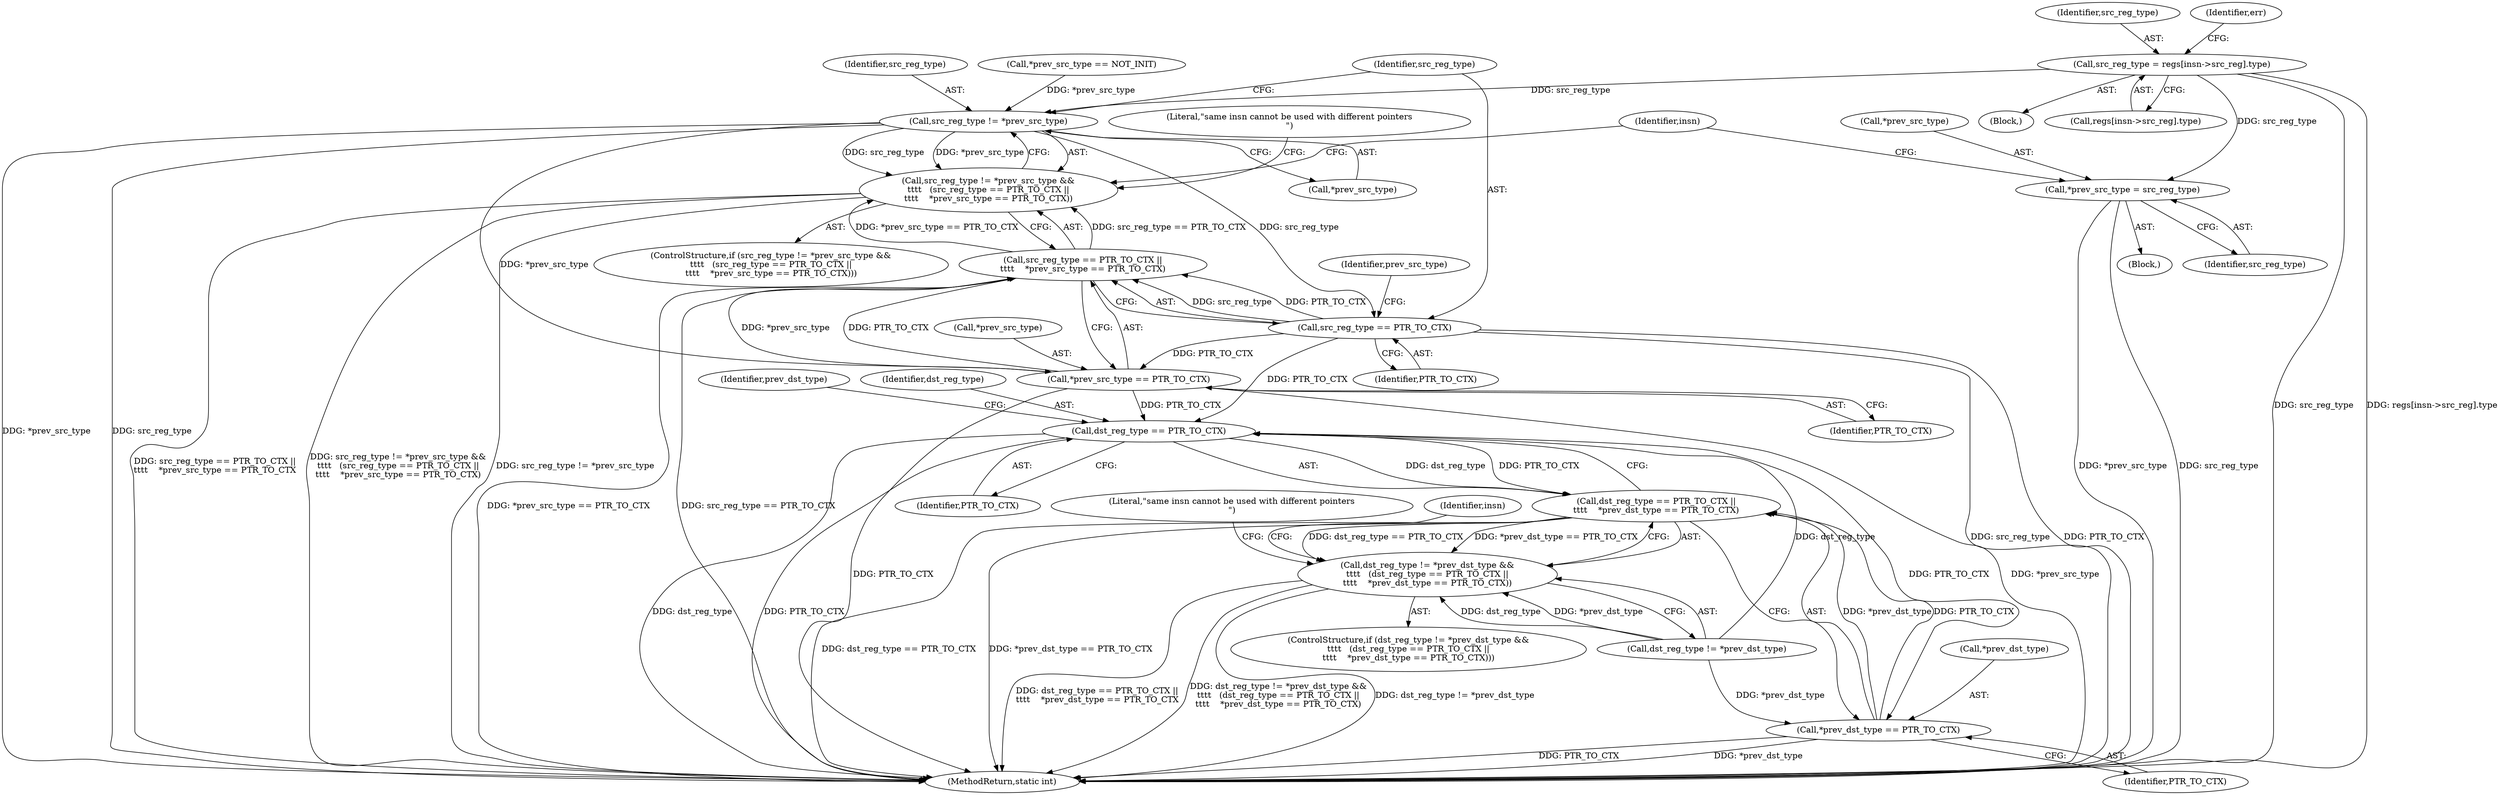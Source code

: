 digraph "0_linux_0d0e57697f162da4aa218b5feafe614fb666db07@pointer" {
"1000318" [label="(Call,src_reg_type = regs[insn->src_reg].type)"];
"1000383" [label="(Call,*prev_src_type = src_reg_type)"];
"1000390" [label="(Call,src_reg_type != *prev_src_type)"];
"1000389" [label="(Call,src_reg_type != *prev_src_type &&\n\t\t\t\t   (src_reg_type == PTR_TO_CTX ||\n\t\t\t\t    *prev_src_type == PTR_TO_CTX))"];
"1000395" [label="(Call,src_reg_type == PTR_TO_CTX)"];
"1000394" [label="(Call,src_reg_type == PTR_TO_CTX ||\n\t\t\t\t    *prev_src_type == PTR_TO_CTX)"];
"1000398" [label="(Call,*prev_src_type == PTR_TO_CTX)"];
"1000514" [label="(Call,dst_reg_type == PTR_TO_CTX)"];
"1000513" [label="(Call,dst_reg_type == PTR_TO_CTX ||\n\t\t\t\t    *prev_dst_type == PTR_TO_CTX)"];
"1000508" [label="(Call,dst_reg_type != *prev_dst_type &&\n\t\t\t\t   (dst_reg_type == PTR_TO_CTX ||\n\t\t\t\t    *prev_dst_type == PTR_TO_CTX))"];
"1000517" [label="(Call,*prev_dst_type == PTR_TO_CTX)"];
"1000390" [label="(Call,src_reg_type != *prev_src_type)"];
"1000392" [label="(Call,*prev_src_type)"];
"1000832" [label="(MethodReturn,static int)"];
"1000394" [label="(Call,src_reg_type == PTR_TO_CTX ||\n\t\t\t\t    *prev_src_type == PTR_TO_CTX)"];
"1000514" [label="(Call,dst_reg_type == PTR_TO_CTX)"];
"1000507" [label="(ControlStructure,if (dst_reg_type != *prev_dst_type &&\n\t\t\t\t   (dst_reg_type == PTR_TO_CTX ||\n\t\t\t\t    *prev_dst_type == PTR_TO_CTX)))"];
"1000382" [label="(Block,)"];
"1000401" [label="(Identifier,PTR_TO_CTX)"];
"1000395" [label="(Call,src_reg_type == PTR_TO_CTX)"];
"1000386" [label="(Identifier,src_reg_type)"];
"1000533" [label="(Identifier,insn)"];
"1000397" [label="(Identifier,PTR_TO_CTX)"];
"1000518" [label="(Call,*prev_dst_type)"];
"1000319" [label="(Identifier,src_reg_type)"];
"1000523" [label="(Literal,\"same insn cannot be used with different pointers\n\")"];
"1000508" [label="(Call,dst_reg_type != *prev_dst_type &&\n\t\t\t\t   (dst_reg_type == PTR_TO_CTX ||\n\t\t\t\t    *prev_dst_type == PTR_TO_CTX))"];
"1000519" [label="(Identifier,prev_dst_type)"];
"1000517" [label="(Call,*prev_dst_type == PTR_TO_CTX)"];
"1000378" [label="(Call,*prev_src_type == NOT_INIT)"];
"1000520" [label="(Identifier,PTR_TO_CTX)"];
"1000509" [label="(Call,dst_reg_type != *prev_dst_type)"];
"1000389" [label="(Call,src_reg_type != *prev_src_type &&\n\t\t\t\t   (src_reg_type == PTR_TO_CTX ||\n\t\t\t\t    *prev_src_type == PTR_TO_CTX))"];
"1000516" [label="(Identifier,PTR_TO_CTX)"];
"1000515" [label="(Identifier,dst_reg_type)"];
"1000391" [label="(Identifier,src_reg_type)"];
"1000328" [label="(Identifier,err)"];
"1000513" [label="(Call,dst_reg_type == PTR_TO_CTX ||\n\t\t\t\t    *prev_dst_type == PTR_TO_CTX)"];
"1000415" [label="(Identifier,insn)"];
"1000383" [label="(Call,*prev_src_type = src_reg_type)"];
"1000318" [label="(Call,src_reg_type = regs[insn->src_reg].type)"];
"1000291" [label="(Block,)"];
"1000320" [label="(Call,regs[insn->src_reg].type)"];
"1000384" [label="(Call,*prev_src_type)"];
"1000388" [label="(ControlStructure,if (src_reg_type != *prev_src_type &&\n\t\t\t\t   (src_reg_type == PTR_TO_CTX ||\n\t\t\t\t    *prev_src_type == PTR_TO_CTX)))"];
"1000404" [label="(Literal,\"same insn cannot be used with different pointers\n\")"];
"1000398" [label="(Call,*prev_src_type == PTR_TO_CTX)"];
"1000399" [label="(Call,*prev_src_type)"];
"1000396" [label="(Identifier,src_reg_type)"];
"1000400" [label="(Identifier,prev_src_type)"];
"1000318" -> "1000291"  [label="AST: "];
"1000318" -> "1000320"  [label="CFG: "];
"1000319" -> "1000318"  [label="AST: "];
"1000320" -> "1000318"  [label="AST: "];
"1000328" -> "1000318"  [label="CFG: "];
"1000318" -> "1000832"  [label="DDG: src_reg_type"];
"1000318" -> "1000832"  [label="DDG: regs[insn->src_reg].type"];
"1000318" -> "1000383"  [label="DDG: src_reg_type"];
"1000318" -> "1000390"  [label="DDG: src_reg_type"];
"1000383" -> "1000382"  [label="AST: "];
"1000383" -> "1000386"  [label="CFG: "];
"1000384" -> "1000383"  [label="AST: "];
"1000386" -> "1000383"  [label="AST: "];
"1000415" -> "1000383"  [label="CFG: "];
"1000383" -> "1000832"  [label="DDG: *prev_src_type"];
"1000383" -> "1000832"  [label="DDG: src_reg_type"];
"1000390" -> "1000389"  [label="AST: "];
"1000390" -> "1000392"  [label="CFG: "];
"1000391" -> "1000390"  [label="AST: "];
"1000392" -> "1000390"  [label="AST: "];
"1000396" -> "1000390"  [label="CFG: "];
"1000389" -> "1000390"  [label="CFG: "];
"1000390" -> "1000832"  [label="DDG: *prev_src_type"];
"1000390" -> "1000832"  [label="DDG: src_reg_type"];
"1000390" -> "1000389"  [label="DDG: src_reg_type"];
"1000390" -> "1000389"  [label="DDG: *prev_src_type"];
"1000378" -> "1000390"  [label="DDG: *prev_src_type"];
"1000390" -> "1000395"  [label="DDG: src_reg_type"];
"1000390" -> "1000398"  [label="DDG: *prev_src_type"];
"1000389" -> "1000388"  [label="AST: "];
"1000389" -> "1000394"  [label="CFG: "];
"1000394" -> "1000389"  [label="AST: "];
"1000404" -> "1000389"  [label="CFG: "];
"1000415" -> "1000389"  [label="CFG: "];
"1000389" -> "1000832"  [label="DDG: src_reg_type == PTR_TO_CTX ||\n\t\t\t\t    *prev_src_type == PTR_TO_CTX"];
"1000389" -> "1000832"  [label="DDG: src_reg_type != *prev_src_type &&\n\t\t\t\t   (src_reg_type == PTR_TO_CTX ||\n\t\t\t\t    *prev_src_type == PTR_TO_CTX)"];
"1000389" -> "1000832"  [label="DDG: src_reg_type != *prev_src_type"];
"1000394" -> "1000389"  [label="DDG: src_reg_type == PTR_TO_CTX"];
"1000394" -> "1000389"  [label="DDG: *prev_src_type == PTR_TO_CTX"];
"1000395" -> "1000394"  [label="AST: "];
"1000395" -> "1000397"  [label="CFG: "];
"1000396" -> "1000395"  [label="AST: "];
"1000397" -> "1000395"  [label="AST: "];
"1000400" -> "1000395"  [label="CFG: "];
"1000394" -> "1000395"  [label="CFG: "];
"1000395" -> "1000832"  [label="DDG: src_reg_type"];
"1000395" -> "1000832"  [label="DDG: PTR_TO_CTX"];
"1000395" -> "1000394"  [label="DDG: src_reg_type"];
"1000395" -> "1000394"  [label="DDG: PTR_TO_CTX"];
"1000395" -> "1000398"  [label="DDG: PTR_TO_CTX"];
"1000395" -> "1000514"  [label="DDG: PTR_TO_CTX"];
"1000394" -> "1000398"  [label="CFG: "];
"1000398" -> "1000394"  [label="AST: "];
"1000394" -> "1000832"  [label="DDG: *prev_src_type == PTR_TO_CTX"];
"1000394" -> "1000832"  [label="DDG: src_reg_type == PTR_TO_CTX"];
"1000398" -> "1000394"  [label="DDG: *prev_src_type"];
"1000398" -> "1000394"  [label="DDG: PTR_TO_CTX"];
"1000398" -> "1000401"  [label="CFG: "];
"1000399" -> "1000398"  [label="AST: "];
"1000401" -> "1000398"  [label="AST: "];
"1000398" -> "1000832"  [label="DDG: PTR_TO_CTX"];
"1000398" -> "1000832"  [label="DDG: *prev_src_type"];
"1000398" -> "1000514"  [label="DDG: PTR_TO_CTX"];
"1000514" -> "1000513"  [label="AST: "];
"1000514" -> "1000516"  [label="CFG: "];
"1000515" -> "1000514"  [label="AST: "];
"1000516" -> "1000514"  [label="AST: "];
"1000519" -> "1000514"  [label="CFG: "];
"1000513" -> "1000514"  [label="CFG: "];
"1000514" -> "1000832"  [label="DDG: dst_reg_type"];
"1000514" -> "1000832"  [label="DDG: PTR_TO_CTX"];
"1000514" -> "1000513"  [label="DDG: dst_reg_type"];
"1000514" -> "1000513"  [label="DDG: PTR_TO_CTX"];
"1000509" -> "1000514"  [label="DDG: dst_reg_type"];
"1000514" -> "1000517"  [label="DDG: PTR_TO_CTX"];
"1000513" -> "1000508"  [label="AST: "];
"1000513" -> "1000517"  [label="CFG: "];
"1000517" -> "1000513"  [label="AST: "];
"1000508" -> "1000513"  [label="CFG: "];
"1000513" -> "1000832"  [label="DDG: dst_reg_type == PTR_TO_CTX"];
"1000513" -> "1000832"  [label="DDG: *prev_dst_type == PTR_TO_CTX"];
"1000513" -> "1000508"  [label="DDG: dst_reg_type == PTR_TO_CTX"];
"1000513" -> "1000508"  [label="DDG: *prev_dst_type == PTR_TO_CTX"];
"1000517" -> "1000513"  [label="DDG: *prev_dst_type"];
"1000517" -> "1000513"  [label="DDG: PTR_TO_CTX"];
"1000508" -> "1000507"  [label="AST: "];
"1000508" -> "1000509"  [label="CFG: "];
"1000509" -> "1000508"  [label="AST: "];
"1000523" -> "1000508"  [label="CFG: "];
"1000533" -> "1000508"  [label="CFG: "];
"1000508" -> "1000832"  [label="DDG: dst_reg_type != *prev_dst_type"];
"1000508" -> "1000832"  [label="DDG: dst_reg_type == PTR_TO_CTX ||\n\t\t\t\t    *prev_dst_type == PTR_TO_CTX"];
"1000508" -> "1000832"  [label="DDG: dst_reg_type != *prev_dst_type &&\n\t\t\t\t   (dst_reg_type == PTR_TO_CTX ||\n\t\t\t\t    *prev_dst_type == PTR_TO_CTX)"];
"1000509" -> "1000508"  [label="DDG: dst_reg_type"];
"1000509" -> "1000508"  [label="DDG: *prev_dst_type"];
"1000517" -> "1000520"  [label="CFG: "];
"1000518" -> "1000517"  [label="AST: "];
"1000520" -> "1000517"  [label="AST: "];
"1000517" -> "1000832"  [label="DDG: PTR_TO_CTX"];
"1000517" -> "1000832"  [label="DDG: *prev_dst_type"];
"1000509" -> "1000517"  [label="DDG: *prev_dst_type"];
}

